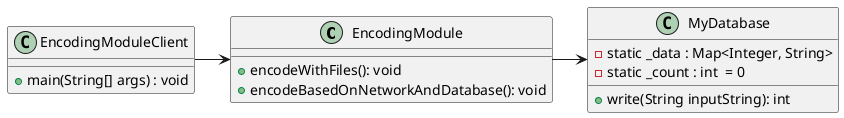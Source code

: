 
@startuml DIP

class EncodingModule {
    + encodeWithFiles(): void 
    + encodeBasedOnNetworkAndDatabase(): void 
}

class MyDatabase {
    -  static _data : Map<Integer, String> 
    -  static _count : int  = 0
    + write(String inputString): int

}

class EncodingModuleClient {
    + main(String[] args) : void
}


EncodingModule -> MyDatabase
EncodingModuleClient -> EncodingModule

